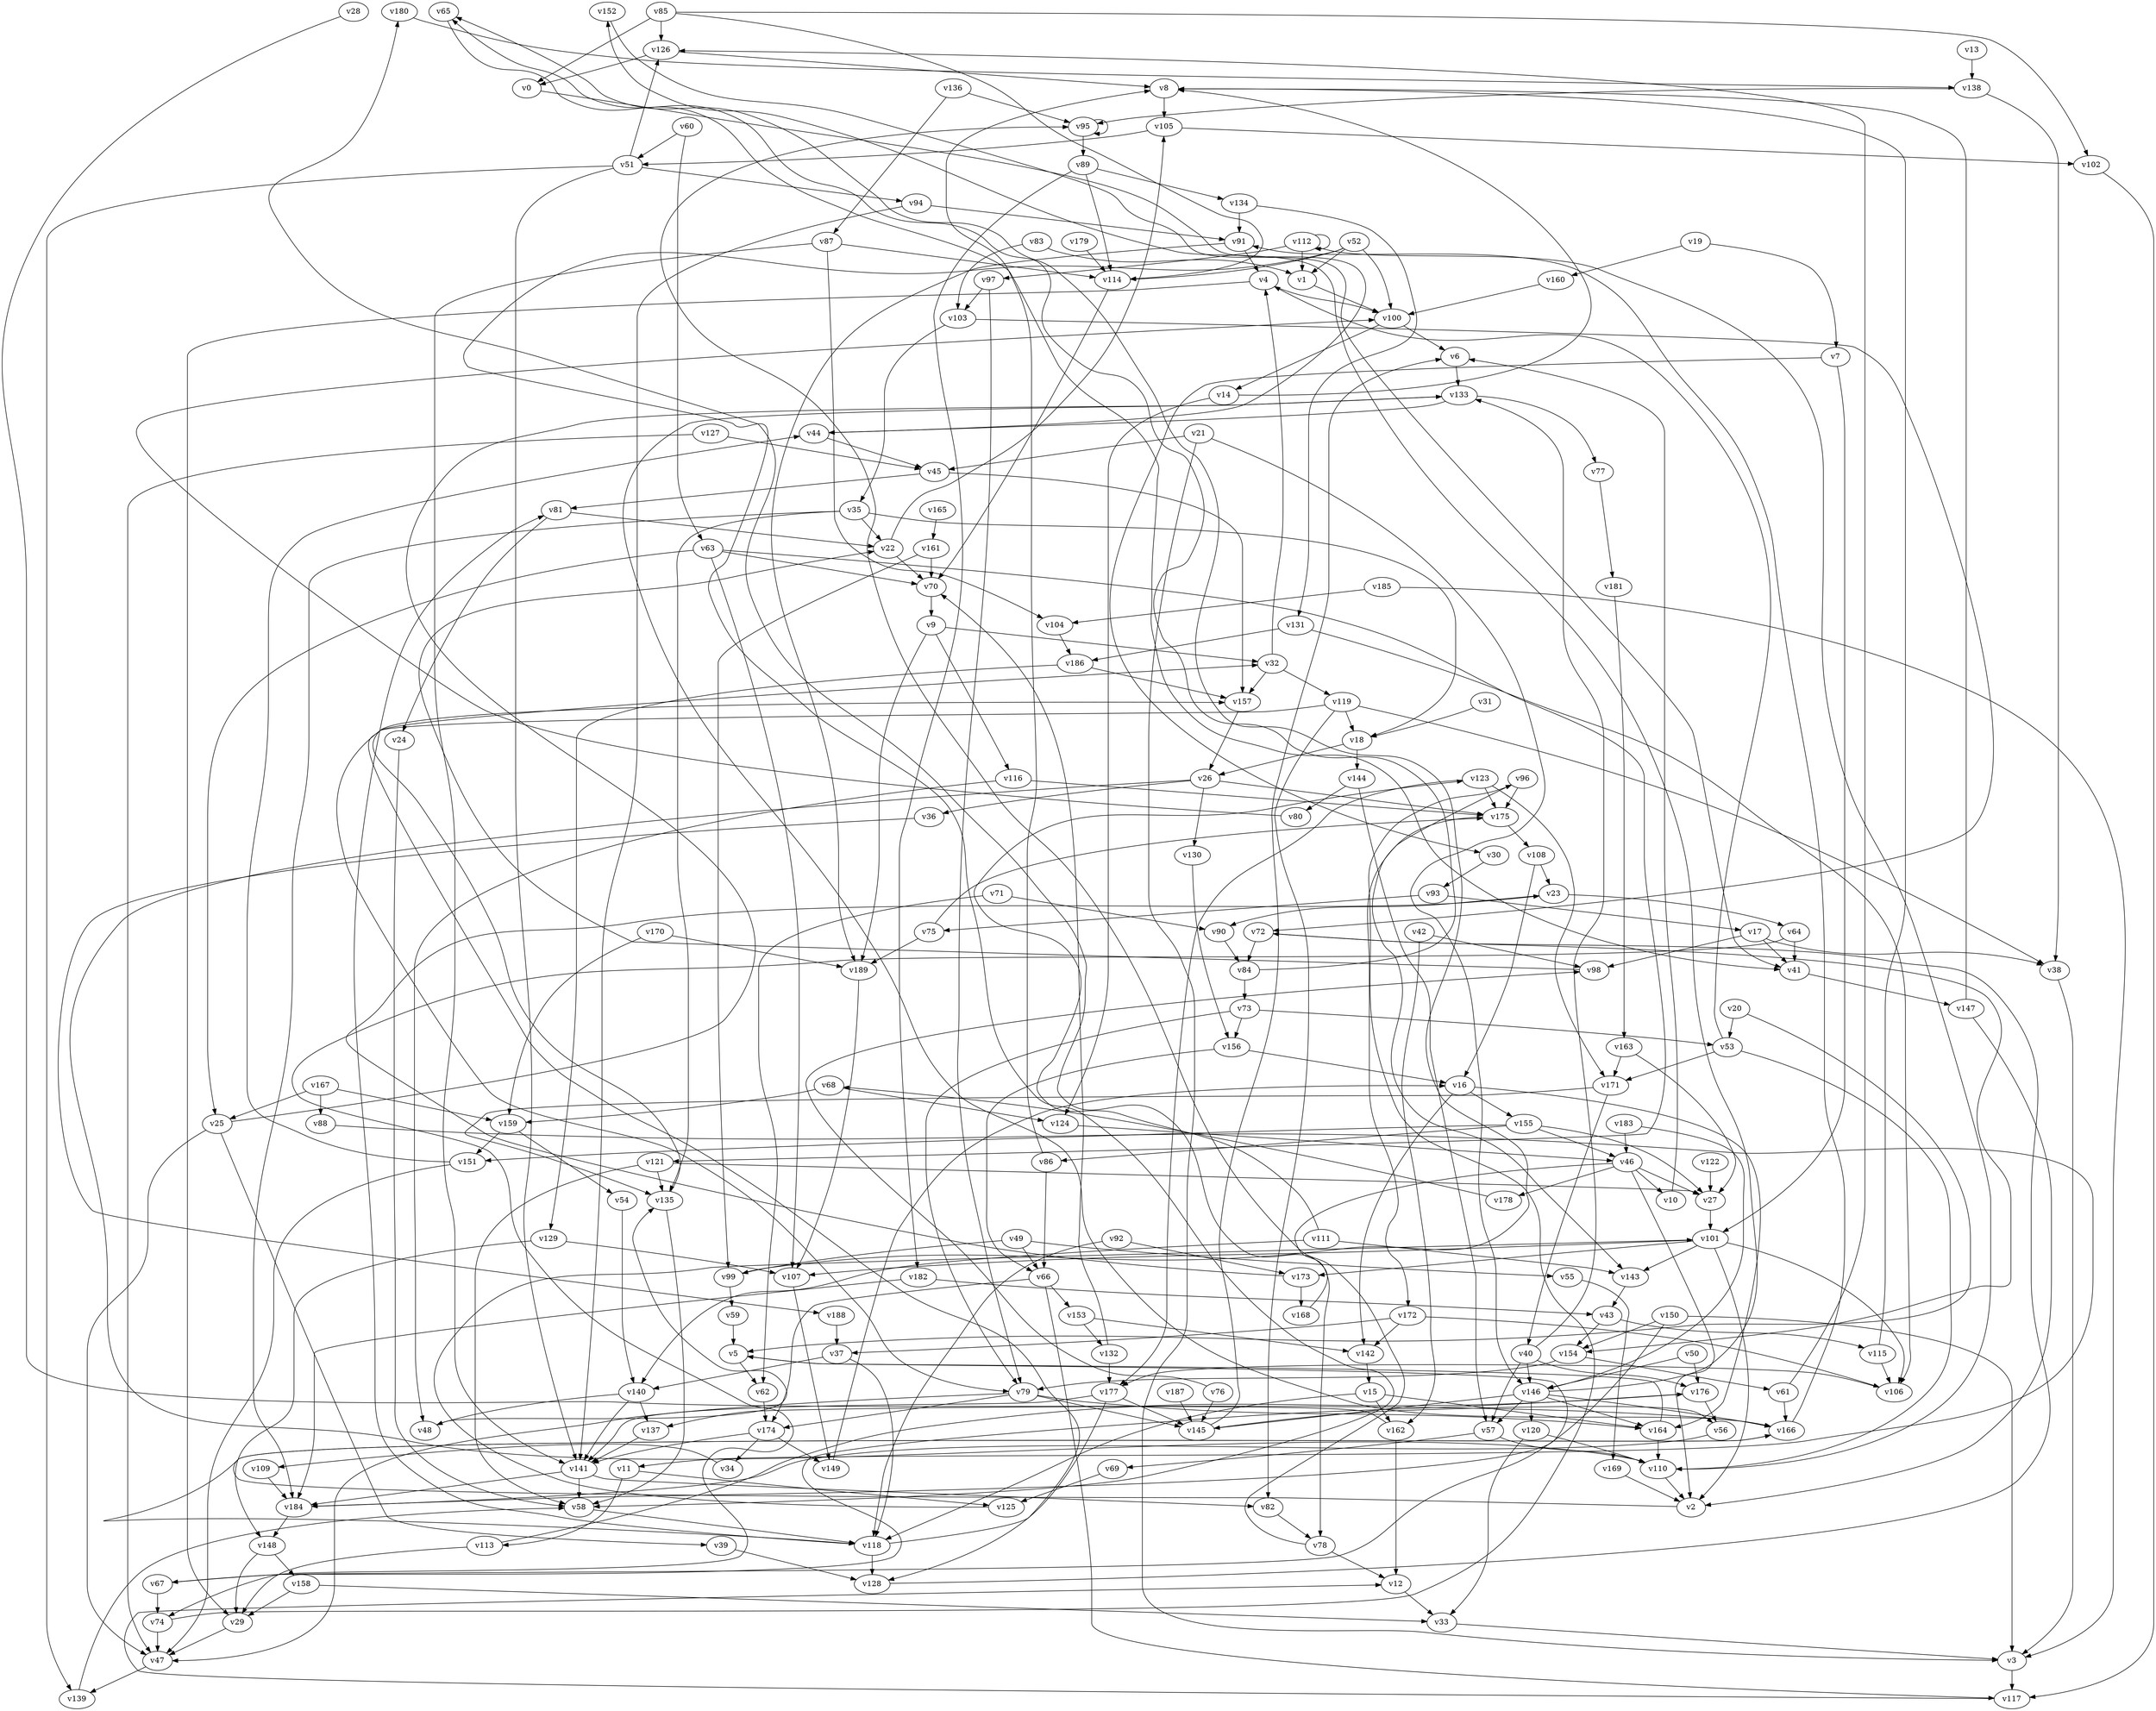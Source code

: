 // Benchmark game 275 - 190 vertices
// time_bound: 34
// targets: v122
digraph G {
    v0 [name="v0", player=0];
    v1 [name="v1", player=1];
    v2 [name="v2", player=1];
    v3 [name="v3", player=0];
    v4 [name="v4", player=1];
    v5 [name="v5", player=1];
    v6 [name="v6", player=0];
    v7 [name="v7", player=1];
    v8 [name="v8", player=1];
    v9 [name="v9", player=0];
    v10 [name="v10", player=0];
    v11 [name="v11", player=0];
    v12 [name="v12", player=0];
    v13 [name="v13", player=0];
    v14 [name="v14", player=0];
    v15 [name="v15", player=1];
    v16 [name="v16", player=1];
    v17 [name="v17", player=1];
    v18 [name="v18", player=1];
    v19 [name="v19", player=0];
    v20 [name="v20", player=1];
    v21 [name="v21", player=0];
    v22 [name="v22", player=1];
    v23 [name="v23", player=1];
    v24 [name="v24", player=0];
    v25 [name="v25", player=1];
    v26 [name="v26", player=1];
    v27 [name="v27", player=1];
    v28 [name="v28", player=0];
    v29 [name="v29", player=0];
    v30 [name="v30", player=1];
    v31 [name="v31", player=0];
    v32 [name="v32", player=0];
    v33 [name="v33", player=0];
    v34 [name="v34", player=0];
    v35 [name="v35", player=0];
    v36 [name="v36", player=1];
    v37 [name="v37", player=1];
    v38 [name="v38", player=1];
    v39 [name="v39", player=0];
    v40 [name="v40", player=1];
    v41 [name="v41", player=0];
    v42 [name="v42", player=1];
    v43 [name="v43", player=0];
    v44 [name="v44", player=0];
    v45 [name="v45", player=0];
    v46 [name="v46", player=0];
    v47 [name="v47", player=0];
    v48 [name="v48", player=0];
    v49 [name="v49", player=1];
    v50 [name="v50", player=1];
    v51 [name="v51", player=0];
    v52 [name="v52", player=0];
    v53 [name="v53", player=0];
    v54 [name="v54", player=1];
    v55 [name="v55", player=0];
    v56 [name="v56", player=0];
    v57 [name="v57", player=0];
    v58 [name="v58", player=0];
    v59 [name="v59", player=0];
    v60 [name="v60", player=1];
    v61 [name="v61", player=0];
    v62 [name="v62", player=1];
    v63 [name="v63", player=1];
    v64 [name="v64", player=1];
    v65 [name="v65", player=0];
    v66 [name="v66", player=1];
    v67 [name="v67", player=0];
    v68 [name="v68", player=0];
    v69 [name="v69", player=0];
    v70 [name="v70", player=0];
    v71 [name="v71", player=0];
    v72 [name="v72", player=0];
    v73 [name="v73", player=0];
    v74 [name="v74", player=0];
    v75 [name="v75", player=0];
    v76 [name="v76", player=0];
    v77 [name="v77", player=1];
    v78 [name="v78", player=0];
    v79 [name="v79", player=0];
    v80 [name="v80", player=0];
    v81 [name="v81", player=1];
    v82 [name="v82", player=1];
    v83 [name="v83", player=0];
    v84 [name="v84", player=1];
    v85 [name="v85", player=0];
    v86 [name="v86", player=0];
    v87 [name="v87", player=0];
    v88 [name="v88", player=0];
    v89 [name="v89", player=1];
    v90 [name="v90", player=1];
    v91 [name="v91", player=0];
    v92 [name="v92", player=0];
    v93 [name="v93", player=0];
    v94 [name="v94", player=0];
    v95 [name="v95", player=0];
    v96 [name="v96", player=1];
    v97 [name="v97", player=0];
    v98 [name="v98", player=0];
    v99 [name="v99", player=0];
    v100 [name="v100", player=0];
    v101 [name="v101", player=0];
    v102 [name="v102", player=0];
    v103 [name="v103", player=1];
    v104 [name="v104", player=0];
    v105 [name="v105", player=0];
    v106 [name="v106", player=0];
    v107 [name="v107", player=0];
    v108 [name="v108", player=0];
    v109 [name="v109", player=1];
    v110 [name="v110", player=0];
    v111 [name="v111", player=0];
    v112 [name="v112", player=0];
    v113 [name="v113", player=1];
    v114 [name="v114", player=0];
    v115 [name="v115", player=0];
    v116 [name="v116", player=0];
    v117 [name="v117", player=1];
    v118 [name="v118", player=1];
    v119 [name="v119", player=1];
    v120 [name="v120", player=1];
    v121 [name="v121", player=0];
    v122 [name="v122", player=1, target=1];
    v123 [name="v123", player=1];
    v124 [name="v124", player=0];
    v125 [name="v125", player=1];
    v126 [name="v126", player=1];
    v127 [name="v127", player=0];
    v128 [name="v128", player=1];
    v129 [name="v129", player=1];
    v130 [name="v130", player=0];
    v131 [name="v131", player=1];
    v132 [name="v132", player=1];
    v133 [name="v133", player=1];
    v134 [name="v134", player=1];
    v135 [name="v135", player=1];
    v136 [name="v136", player=1];
    v137 [name="v137", player=0];
    v138 [name="v138", player=1];
    v139 [name="v139", player=0];
    v140 [name="v140", player=1];
    v141 [name="v141", player=1];
    v142 [name="v142", player=1];
    v143 [name="v143", player=1];
    v144 [name="v144", player=0];
    v145 [name="v145", player=1];
    v146 [name="v146", player=0];
    v147 [name="v147", player=1];
    v148 [name="v148", player=1];
    v149 [name="v149", player=1];
    v150 [name="v150", player=0];
    v151 [name="v151", player=1];
    v152 [name="v152", player=1];
    v153 [name="v153", player=0];
    v154 [name="v154", player=1];
    v155 [name="v155", player=1];
    v156 [name="v156", player=0];
    v157 [name="v157", player=1];
    v158 [name="v158", player=1];
    v159 [name="v159", player=1];
    v160 [name="v160", player=0];
    v161 [name="v161", player=1];
    v162 [name="v162", player=0];
    v163 [name="v163", player=0];
    v164 [name="v164", player=0];
    v165 [name="v165", player=1];
    v166 [name="v166", player=1];
    v167 [name="v167", player=1];
    v168 [name="v168", player=0];
    v169 [name="v169", player=0];
    v170 [name="v170", player=0];
    v171 [name="v171", player=1];
    v172 [name="v172", player=0];
    v173 [name="v173", player=1];
    v174 [name="v174", player=0];
    v175 [name="v175", player=0];
    v176 [name="v176", player=0];
    v177 [name="v177", player=0];
    v178 [name="v178", player=1];
    v179 [name="v179", player=1];
    v180 [name="v180", player=0];
    v181 [name="v181", player=1];
    v182 [name="v182", player=1];
    v183 [name="v183", player=0];
    v184 [name="v184", player=0];
    v185 [name="v185", player=0];
    v186 [name="v186", player=0];
    v187 [name="v187", player=1];
    v188 [name="v188", player=0];
    v189 [name="v189", player=0];

    v0 -> v44 [constraint="t mod 5 == 4"];
    v1 -> v100;
    v2 -> v166 [constraint="t >= 3"];
    v3 -> v117;
    v4 -> v29;
    v5 -> v184 [constraint="t >= 5"];
    v6 -> v133;
    v7 -> v30 [constraint="t < 8"];
    v8 -> v105;
    v9 -> v116;
    v10 -> v6;
    v11 -> v113;
    v12 -> v33;
    v13 -> v138;
    v14 -> v8 [constraint="t >= 5"];
    v15 -> v162;
    v16 -> v142;
    v17 -> v98;
    v18 -> v26;
    v19 -> v160;
    v20 -> v5 [constraint="t < 5"];
    v21 -> v146;
    v22 -> v105;
    v23 -> v64;
    v24 -> v58;
    v25 -> v133 [constraint="t >= 5"];
    v26 -> v110 [constraint="t < 9"];
    v27 -> v101;
    v28 -> v166 [constraint="t >= 3"];
    v29 -> v47;
    v30 -> v93;
    v31 -> v18;
    v32 -> v119;
    v33 -> v3;
    v34 -> v109 [constraint="t mod 5 == 3"];
    v35 -> v18;
    v36 -> v188 [constraint="t >= 4"];
    v37 -> v118;
    v38 -> v3;
    v39 -> v128;
    v40 -> v57;
    v41 -> v147;
    v42 -> v162;
    v43 -> v154;
    v44 -> v45;
    v45 -> v81;
    v46 -> v2;
    v47 -> v139;
    v48 -> v135 [constraint="t >= 5"];
    v49 -> v66;
    v50 -> v146;
    v51 -> v94;
    v52 -> v58 [constraint="t mod 3 == 1"];
    v53 -> v4;
    v54 -> v140;
    v55 -> v169;
    v56 -> v184 [constraint="t < 12"];
    v57 -> v110;
    v58 -> v118;
    v59 -> v5;
    v60 -> v63;
    v61 -> v126;
    v62 -> v174;
    v63 -> v121 [constraint="t >= 2"];
    v64 -> v74 [constraint="t < 11"];
    v65 -> v41 [constraint="t mod 3 == 0"];
    v66 -> v117;
    v67 -> v74;
    v68 -> v159;
    v69 -> v125;
    v70 -> v9;
    v71 -> v62;
    v72 -> v154 [constraint="t < 11"];
    v73 -> v53;
    v74 -> v96 [constraint="t >= 5"];
    v75 -> v175 [constraint="t mod 2 == 0"];
    v76 -> v98 [constraint="t < 12"];
    v77 -> v181;
    v78 -> v95 [constraint="t >= 5"];
    v79 -> v47;
    v80 -> v100 [constraint="t mod 4 == 1"];
    v81 -> v24;
    v82 -> v78;
    v83 -> v103;
    v84 -> v65 [constraint="t >= 1"];
    v85 -> v114 [constraint="t mod 2 == 0"];
    v86 -> v8;
    v87 -> v141;
    v88 -> v11 [constraint="t < 15"];
    v89 -> v134;
    v90 -> v84;
    v91 -> v189;
    v92 -> v173;
    v93 -> v75;
    v94 -> v91;
    v95 -> v89;
    v96 -> v143 [constraint="t mod 5 == 1"];
    v97 -> v103;
    v98 -> v22 [constraint="t < 7"];
    v99 -> v65 [constraint="t >= 4"];
    v100 -> v6;
    v101 -> v107;
    v102 -> v117;
    v103 -> v72 [constraint="t < 12"];
    v104 -> v186;
    v105 -> v51;
    v106 -> v177 [constraint="t >= 3"];
    v107 -> v149;
    v108 -> v23;
    v109 -> v184;
    v110 -> v2;
    v111 -> v123 [constraint="t mod 4 == 2"];
    v112 -> v110;
    v113 -> v176 [constraint="t mod 4 == 1"];
    v114 -> v70;
    v115 -> v8;
    v116 -> v48;
    v117 -> v12 [constraint="t < 6"];
    v118 -> v157 [constraint="t < 7"];
    v119 -> v79 [constraint="t mod 3 == 1"];
    v120 -> v110;
    v121 -> v58;
    v122 -> v27;
    v123 -> v175;
    v124 -> v46 [constraint="t >= 3"];
    v125 -> v101 [constraint="t < 11"];
    v126 -> v0;
    v127 -> v45;
    v128 -> v72 [constraint="t >= 5"];
    v129 -> v107;
    v130 -> v156;
    v131 -> v106;
    v132 -> v70;
    v133 -> v166 [constraint="t mod 5 == 2"];
    v134 -> v91;
    v135 -> v32 [constraint="t mod 2 == 0"];
    v136 -> v95;
    v137 -> v141;
    v138 -> v38;
    v139 -> v58 [constraint="t mod 5 == 2"];
    v140 -> v137;
    v141 -> v82;
    v142 -> v15;
    v143 -> v43;
    v144 -> v80;
    v145 -> v56 [constraint="t mod 2 == 1"];
    v146 -> v152 [constraint="t mod 3 == 0"];
    v147 -> v2;
    v148 -> v29;
    v149 -> v16;
    v150 -> v67 [constraint="t >= 1"];
    v151 -> v44;
    v152 -> v41 [constraint="t mod 4 == 0"];
    v153 -> v142;
    v154 -> v61;
    v155 -> v86;
    v156 -> v66;
    v157 -> v26;
    v158 -> v33;
    v159 -> v54;
    v160 -> v100;
    v161 -> v99;
    v162 -> v137 [constraint="t >= 3"];
    v163 -> v27;
    v164 -> v5 [constraint="t >= 5"];
    v165 -> v161;
    v166 -> v118 [constraint="t < 9"];
    v167 -> v159;
    v168 -> v180 [constraint="t mod 2 == 0"];
    v169 -> v2;
    v170 -> v159;
    v171 -> v135 [constraint="t >= 2"];
    v172 -> v37;
    v173 -> v23 [constraint="t < 13"];
    v174 -> v141;
    v175 -> v108;
    v176 -> v67 [constraint="t mod 5 == 3"];
    v177 -> v141 [constraint="t mod 4 == 3"];
    v178 -> v68 [constraint="t mod 4 == 1"];
    v179 -> v114;
    v180 -> v138 [constraint="t < 12"];
    v181 -> v163;
    v182 -> v184;
    v183 -> v46;
    v184 -> v148;
    v185 -> v104;
    v186 -> v129;
    v187 -> v145;
    v188 -> v37;
    v189 -> v107;
    v151 -> v47;
    v19 -> v7;
    v123 -> v171;
    v85 -> v0;
    v66 -> v153;
    v46 -> v27;
    v100 -> v14;
    v101 -> v106;
    v112 -> v112;
    v91 -> v4;
    v26 -> v175;
    v105 -> v102;
    v76 -> v145;
    v20 -> v53;
    v94 -> v141;
    v22 -> v70;
    v116 -> v175;
    v53 -> v171;
    v32 -> v157;
    v63 -> v25;
    v172 -> v106;
    v35 -> v22;
    v132 -> v177;
    v89 -> v182;
    v155 -> v27;
    v63 -> v70;
    v163 -> v171;
    v79 -> v174;
    v155 -> v151;
    v112 -> v97;
    v172 -> v142;
    v15 -> v118;
    v9 -> v32;
    v186 -> v157;
    v81 -> v22;
    v167 -> v25;
    v97 -> v79;
    v167 -> v88;
    v126 -> v8;
    v96 -> v175;
    v108 -> v16;
    v115 -> v106;
    v146 -> v57;
    v66 -> v174;
    v46 -> v78;
    v72 -> v84;
    v95 -> v95;
    v121 -> v27;
    v11 -> v125;
    v155 -> v46;
    v78 -> v12;
    v16 -> v164;
    v119 -> v82;
    v123 -> v177;
    v101 -> v2;
    v17 -> v41;
    v135 -> v58;
    v83 -> v1;
    v177 -> v128;
    v25 -> v39;
    v51 -> v126;
    v61 -> v166;
    v119 -> v18;
    v79 -> v164;
    v50 -> v176;
    v15 -> v164;
    v147 -> v8;
    v71 -> v90;
    v32 -> v4;
    v37 -> v140;
    v111 -> v140;
    v174 -> v34;
    v156 -> v16;
    v68 -> v124;
    v46 -> v10;
    v51 -> v141;
    v154 -> v79;
    v87 -> v114;
    v182 -> v43;
    v153 -> v132;
    v141 -> v184;
    v101 -> v143;
    v112 -> v1;
    v43 -> v115;
    v133 -> v77;
    v75 -> v189;
    v118 -> v81;
    v170 -> v189;
    v57 -> v69;
    v129 -> v148;
    v136 -> v87;
    v14 -> v124;
    v73 -> v156;
    v40 -> v133;
    v120 -> v33;
    v121 -> v135;
    v101 -> v173;
    v111 -> v143;
    v131 -> v186;
    v99 -> v59;
    v49 -> v55;
    v74 -> v47;
    v16 -> v155;
    v127 -> v47;
    v148 -> v158;
    v21 -> v45;
    v46 -> v178;
    v84 -> v73;
    v140 -> v48;
    v164 -> v110;
    v146 -> v120;
    v161 -> v70;
    v52 -> v100;
    v85 -> v102;
    v89 -> v114;
    v150 -> v154;
    v73 -> v79;
    v113 -> v29;
    v173 -> v168;
    v60 -> v51;
    v86 -> v66;
    v119 -> v38;
    v17 -> v38;
    v177 -> v145;
    v63 -> v107;
    v51 -> v139;
    v9 -> v189;
    v25 -> v47;
    v118 -> v128;
    v145 -> v6;
    v4 -> v100;
    v64 -> v41;
    v146 -> v166;
    v52 -> v114;
    v26 -> v36;
    v21 -> v3;
    v174 -> v149;
    v150 -> v3;
    v185 -> v3;
    v35 -> v184;
    v183 -> v146;
    v103 -> v35;
    v49 -> v99;
    v23 -> v90;
    v140 -> v141;
    v45 -> v157;
    v42 -> v98;
    v162 -> v12;
    v79 -> v145;
    v35 -> v135;
    v176 -> v56;
    v133 -> v44;
    v40 -> v146;
    v146 -> v145;
    v144 -> v57;
    v40 -> v176;
    v146 -> v164;
    v158 -> v29;
    v7 -> v101;
    v159 -> v151;
    v171 -> v40;
    v53 -> v110;
    v18 -> v144;
    v166 -> v91;
    v52 -> v1;
    v87 -> v104;
    v175 -> v172;
    v26 -> v130;
    v85 -> v126;
    v138 -> v95;
    v5 -> v62;
    v92 -> v118;
    v93 -> v17;
    v134 -> v131;
    v141 -> v58;
}
